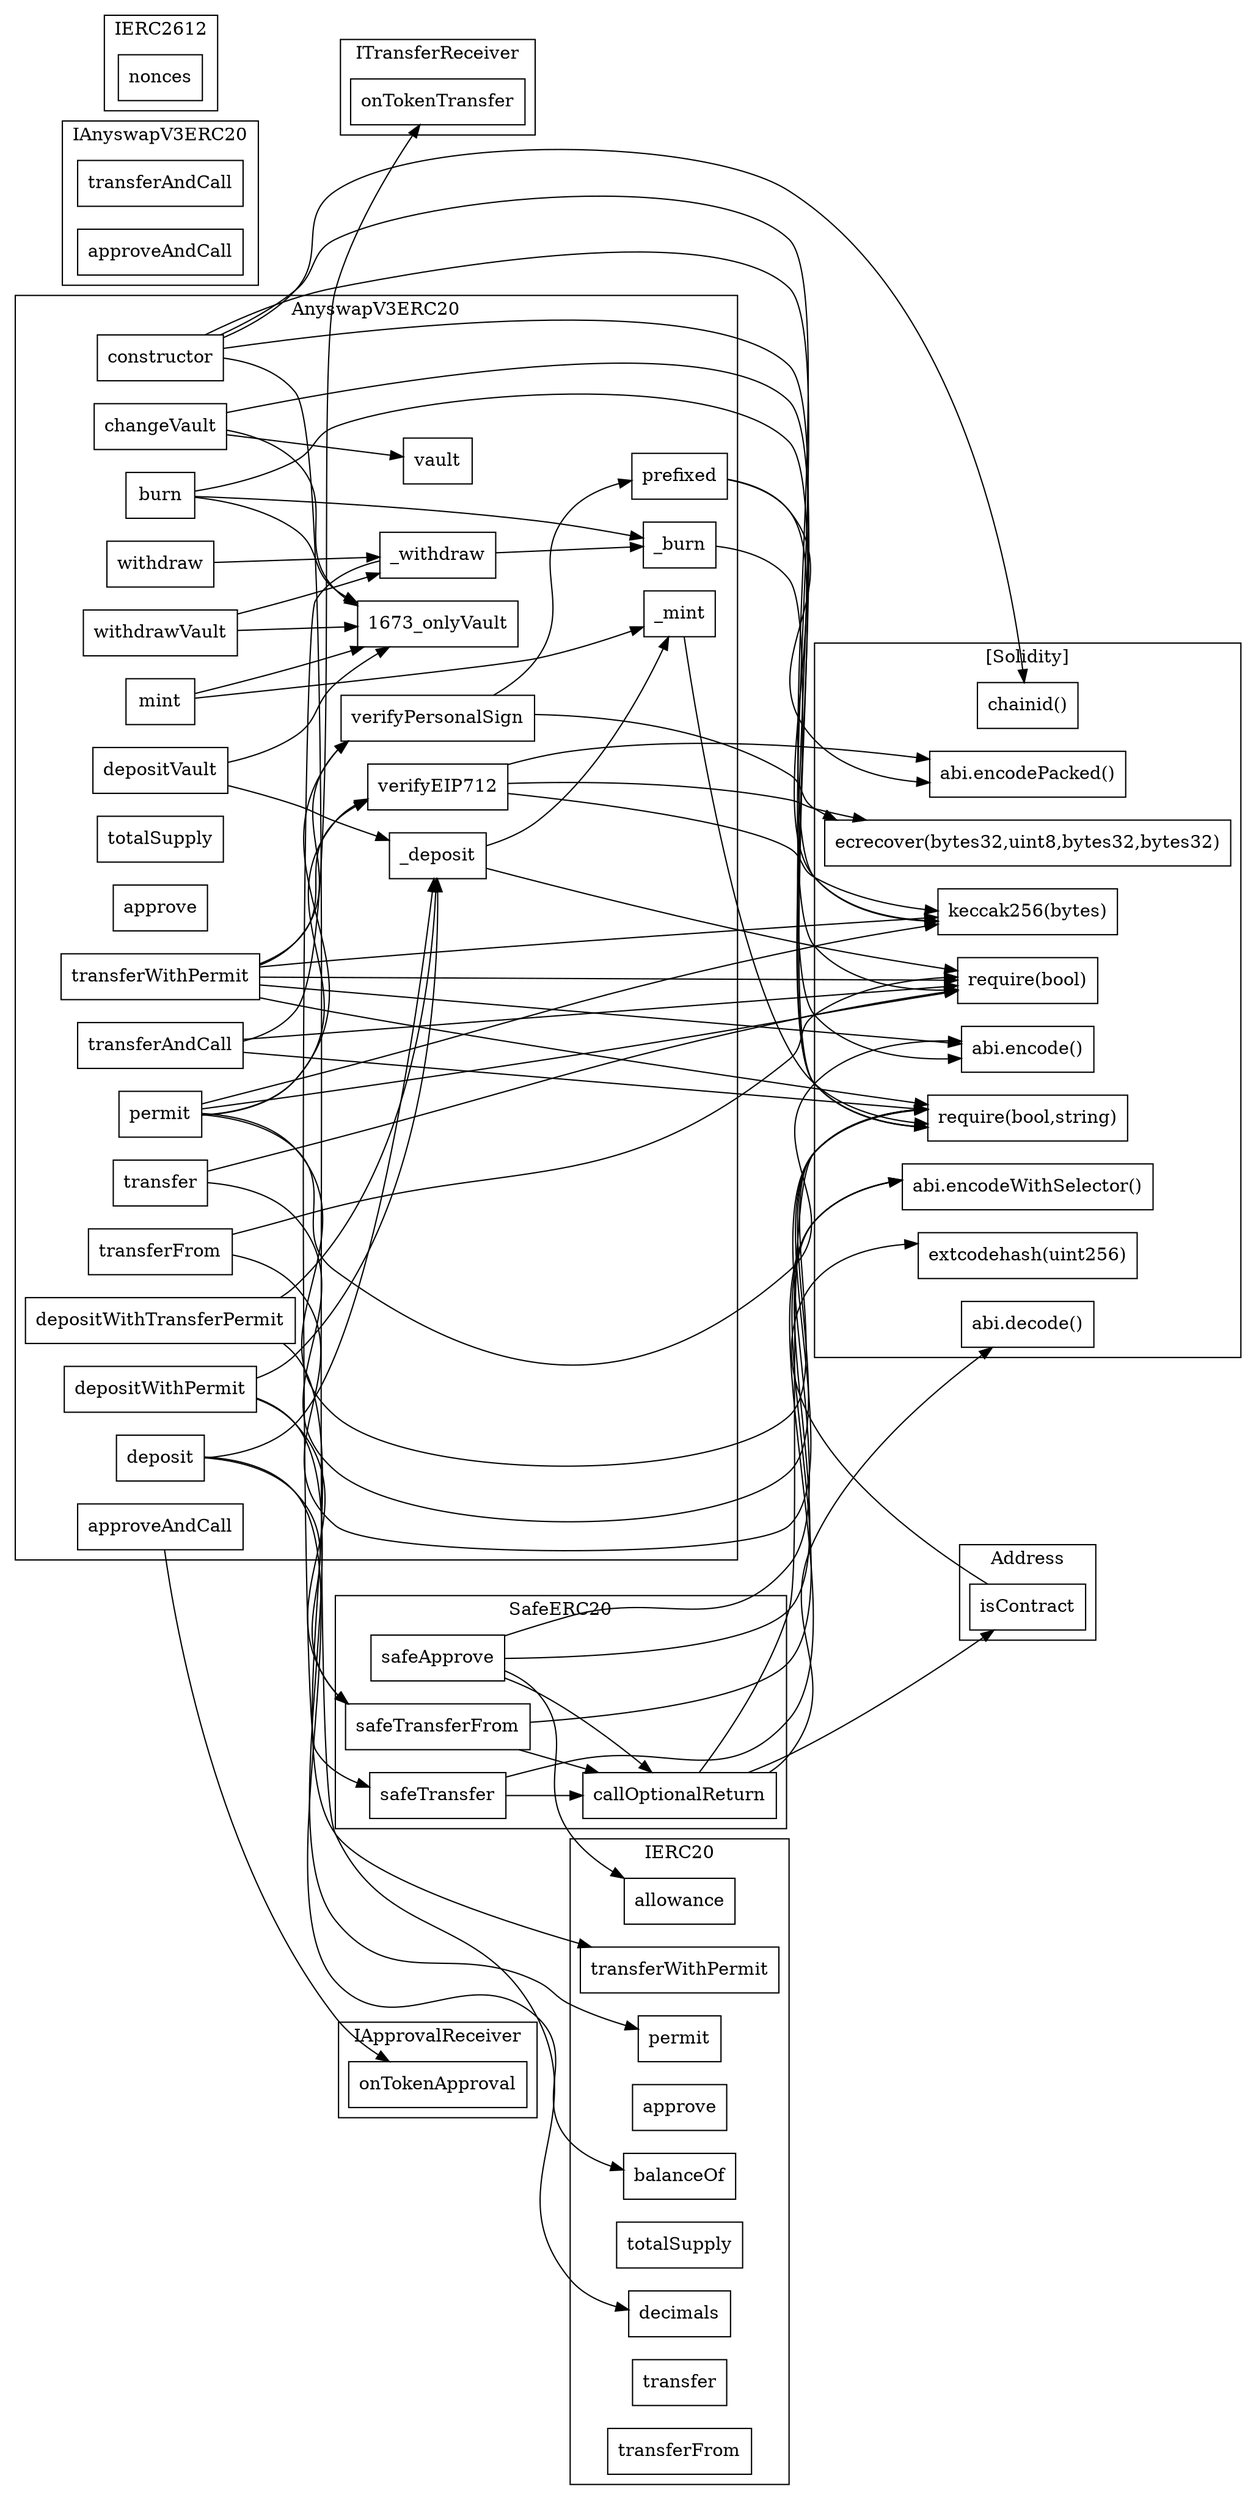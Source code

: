 strict digraph {
rankdir="LR"
node [shape=box]
subgraph cluster_162_ITransferReceiver {
label = "ITransferReceiver"
"162_onTokenTransfer" [label="onTokenTransfer"]
}subgraph cluster_200_Address {
label = "Address"
"200_isContract" [label="isContract"]
}subgraph cluster_1673_AnyswapV3ERC20 {
label = "AnyswapV3ERC20"
"1673_transferFrom" [label="transferFrom"]
"1673_approveAndCall" [label="approveAndCall"]
"1673_transferWithPermit" [label="transferWithPermit"]
"1673_prefixed" [label="prefixed"]
"1673_transferAndCall" [label="transferAndCall"]
"1673_permit" [label="permit"]
"1673_depositWithTransferPermit" [label="depositWithTransferPermit"]
"1673__deposit" [label="_deposit"]
"1673__withdraw" [label="_withdraw"]
"1673_transfer" [label="transfer"]
"1673_totalSupply" [label="totalSupply"]
"1673_approve" [label="approve"]
"1673_withdraw" [label="withdraw"]
"1673_changeVault" [label="changeVault"]
"1673_burn" [label="burn"]
"1673__burn" [label="_burn"]
"1673_depositVault" [label="depositVault"]
"1673_depositWithPermit" [label="depositWithPermit"]
"1673__mint" [label="_mint"]
"1673_mint" [label="mint"]
"1673_verifyEIP712" [label="verifyEIP712"]
"1673_deposit" [label="deposit"]
"1673_withdrawVault" [label="withdrawVault"]
"1673_vault" [label="vault"]
"1673_constructor" [label="constructor"]
"1673_verifyPersonalSign" [label="verifyPersonalSign"]
"1673_changeVault" -> "1673_onlyVault"
"1673_withdraw" -> "1673__withdraw"
"1673__deposit" -> "1673__mint"
"1673_depositVault" -> "1673__deposit"
"1673_changeVault" -> "1673_vault"
"1673_depositVault" -> "1673_onlyVault"
"1673_burn" -> "1673__burn"
"1673_withdrawVault" -> "1673_onlyVault"
"1673_mint" -> "1673__mint"
"1673_withdrawVault" -> "1673__withdraw"
"1673_transferWithPermit" -> "1673_verifyPersonalSign"
"1673_depositWithTransferPermit" -> "1673__deposit"
"1673__withdraw" -> "1673__burn"
"1673_depositWithPermit" -> "1673__deposit"
"1673_verifyPersonalSign" -> "1673_prefixed"
"1673_mint" -> "1673_onlyVault"
"1673_deposit" -> "1673__deposit"
"1673_permit" -> "1673_verifyEIP712"
"1673_transferWithPermit" -> "1673_verifyEIP712"
"1673_permit" -> "1673_verifyPersonalSign"
"1673_burn" -> "1673_onlyVault"
}subgraph cluster_110_IERC20 {
label = "IERC20"
"110_permit" [label="permit"]
"110_allowance" [label="allowance"]
"110_transferWithPermit" [label="transferWithPermit"]
"110_approve" [label="approve"]
"110_balanceOf" [label="balanceOf"]
"110_totalSupply" [label="totalSupply"]
"110_decimals" [label="decimals"]
"110_transfer" [label="transfer"]
"110_transferFrom" [label="transferFrom"]
}subgraph cluster_174_IApprovalReceiver {
label = "IApprovalReceiver"
"174_onTokenApproval" [label="onTokenApproval"]
}subgraph cluster_150_IAnyswapV3ERC20 {
label = "IAnyswapV3ERC20"
"150_transferAndCall" [label="transferAndCall"]
"150_approveAndCall" [label="approveAndCall"]
}subgraph cluster_120_IERC2612 {
label = "IERC2612"
"120_nonces" [label="nonces"]
}subgraph cluster_349_SafeERC20 {
label = "SafeERC20"
"349_safeTransfer" [label="safeTransfer"]
"349_callOptionalReturn" [label="callOptionalReturn"]
"349_safeApprove" [label="safeApprove"]
"349_safeTransferFrom" [label="safeTransferFrom"]
"349_safeTransferFrom" -> "349_callOptionalReturn"
"349_safeTransfer" -> "349_callOptionalReturn"
"349_safeApprove" -> "349_callOptionalReturn"
}subgraph cluster_solidity {
label = "[Solidity]"
"require(bool)" 
"abi.encodeWithSelector()" 
"abi.encodePacked()" 
"abi.encode()" 
"ecrecover(bytes32,uint8,bytes32,bytes32)" 
"abi.decode()" 
"require(bool,string)" 
"keccak256(bytes)" 
"extcodehash(uint256)" 
"chainid()" 
"1673_changeVault" -> "require(bool,string)"
"349_callOptionalReturn" -> "require(bool,string)"
"1673_transfer" -> "require(bool)"
"1673_transferWithPermit" -> "abi.encode()"
"1673_prefixed" -> "keccak256(bytes)"
"1673_transferAndCall" -> "require(bool,string)"
"349_callOptionalReturn" -> "abi.decode()"
"1673__deposit" -> "require(bool)"
"1673_transferAndCall" -> "require(bool)"
"1673_transfer" -> "require(bool,string)"
"1673_permit" -> "keccak256(bytes)"
"1673_burn" -> "require(bool,string)"
"1673_verifyPersonalSign" -> "ecrecover(bytes32,uint8,bytes32,bytes32)"
"1673__burn" -> "require(bool,string)"
"1673_verifyEIP712" -> "keccak256(bytes)"
"200_isContract" -> "extcodehash(uint256)"
"349_safeApprove" -> "require(bool,string)"
"349_safeTransfer" -> "abi.encodeWithSelector()"
"1673_constructor" -> "require(bool)"
"1673_prefixed" -> "abi.encodePacked()"
"1673_constructor" -> "chainid()"
"1673_verifyEIP712" -> "abi.encodePacked()"
"1673_transferFrom" -> "require(bool,string)"
"1673_transferFrom" -> "require(bool)"
"349_safeApprove" -> "abi.encodeWithSelector()"
"1673_permit" -> "require(bool,string)"
"1673_constructor" -> "keccak256(bytes)"
"1673_permit" -> "require(bool)"
"1673_transferWithPermit" -> "require(bool)"
"1673_permit" -> "abi.encode()"
"1673_transferWithPermit" -> "require(bool,string)"
"1673_constructor" -> "abi.encode()"
"1673_verifyEIP712" -> "ecrecover(bytes32,uint8,bytes32,bytes32)"
"349_safeTransferFrom" -> "abi.encodeWithSelector()"
"1673__mint" -> "require(bool,string)"
"1673_transferWithPermit" -> "keccak256(bytes)"
}"1673_depositWithPermit" -> "110_permit"
"1673_constructor" -> "110_decimals"
"1673_depositWithTransferPermit" -> "110_transferWithPermit"
"349_safeApprove" -> "110_allowance"
"1673_approveAndCall" -> "174_onTokenApproval"
"349_callOptionalReturn" -> "200_isContract"
"1673_transferAndCall" -> "162_onTokenTransfer"
"1673_depositWithPermit" -> "349_safeTransferFrom"
"1673_deposit" -> "110_balanceOf"
"1673__withdraw" -> "349_safeTransfer"
"1673_deposit" -> "349_safeTransferFrom"
}